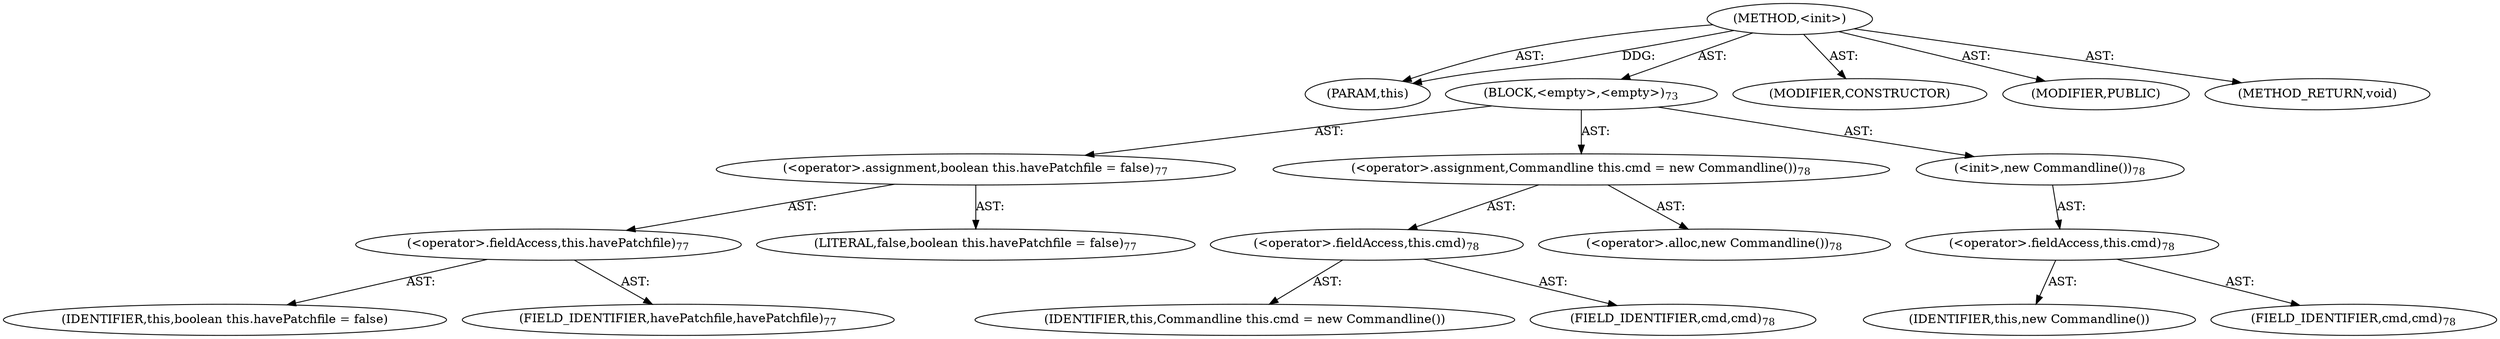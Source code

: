 digraph "&lt;init&gt;" {  
"111669149706" [label = <(METHOD,&lt;init&gt;)> ]
"115964117011" [label = <(PARAM,this)> ]
"25769803810" [label = <(BLOCK,&lt;empty&gt;,&lt;empty&gt;)<SUB>73</SUB>> ]
"30064771188" [label = <(&lt;operator&gt;.assignment,boolean this.havePatchfile = false)<SUB>77</SUB>> ]
"30064771189" [label = <(&lt;operator&gt;.fieldAccess,this.havePatchfile)<SUB>77</SUB>> ]
"68719476817" [label = <(IDENTIFIER,this,boolean this.havePatchfile = false)> ]
"55834574874" [label = <(FIELD_IDENTIFIER,havePatchfile,havePatchfile)<SUB>77</SUB>> ]
"90194313237" [label = <(LITERAL,false,boolean this.havePatchfile = false)<SUB>77</SUB>> ]
"30064771190" [label = <(&lt;operator&gt;.assignment,Commandline this.cmd = new Commandline())<SUB>78</SUB>> ]
"30064771191" [label = <(&lt;operator&gt;.fieldAccess,this.cmd)<SUB>78</SUB>> ]
"68719476818" [label = <(IDENTIFIER,this,Commandline this.cmd = new Commandline())> ]
"55834574875" [label = <(FIELD_IDENTIFIER,cmd,cmd)<SUB>78</SUB>> ]
"30064771192" [label = <(&lt;operator&gt;.alloc,new Commandline())<SUB>78</SUB>> ]
"30064771193" [label = <(&lt;init&gt;,new Commandline())<SUB>78</SUB>> ]
"30064771194" [label = <(&lt;operator&gt;.fieldAccess,this.cmd)<SUB>78</SUB>> ]
"68719476819" [label = <(IDENTIFIER,this,new Commandline())> ]
"55834574876" [label = <(FIELD_IDENTIFIER,cmd,cmd)<SUB>78</SUB>> ]
"133143986200" [label = <(MODIFIER,CONSTRUCTOR)> ]
"133143986201" [label = <(MODIFIER,PUBLIC)> ]
"128849018890" [label = <(METHOD_RETURN,void)> ]
  "111669149706" -> "115964117011"  [ label = "AST: "] 
  "111669149706" -> "25769803810"  [ label = "AST: "] 
  "111669149706" -> "133143986200"  [ label = "AST: "] 
  "111669149706" -> "133143986201"  [ label = "AST: "] 
  "111669149706" -> "128849018890"  [ label = "AST: "] 
  "25769803810" -> "30064771188"  [ label = "AST: "] 
  "25769803810" -> "30064771190"  [ label = "AST: "] 
  "25769803810" -> "30064771193"  [ label = "AST: "] 
  "30064771188" -> "30064771189"  [ label = "AST: "] 
  "30064771188" -> "90194313237"  [ label = "AST: "] 
  "30064771189" -> "68719476817"  [ label = "AST: "] 
  "30064771189" -> "55834574874"  [ label = "AST: "] 
  "30064771190" -> "30064771191"  [ label = "AST: "] 
  "30064771190" -> "30064771192"  [ label = "AST: "] 
  "30064771191" -> "68719476818"  [ label = "AST: "] 
  "30064771191" -> "55834574875"  [ label = "AST: "] 
  "30064771193" -> "30064771194"  [ label = "AST: "] 
  "30064771194" -> "68719476819"  [ label = "AST: "] 
  "30064771194" -> "55834574876"  [ label = "AST: "] 
  "111669149706" -> "115964117011"  [ label = "DDG: "] 
}
